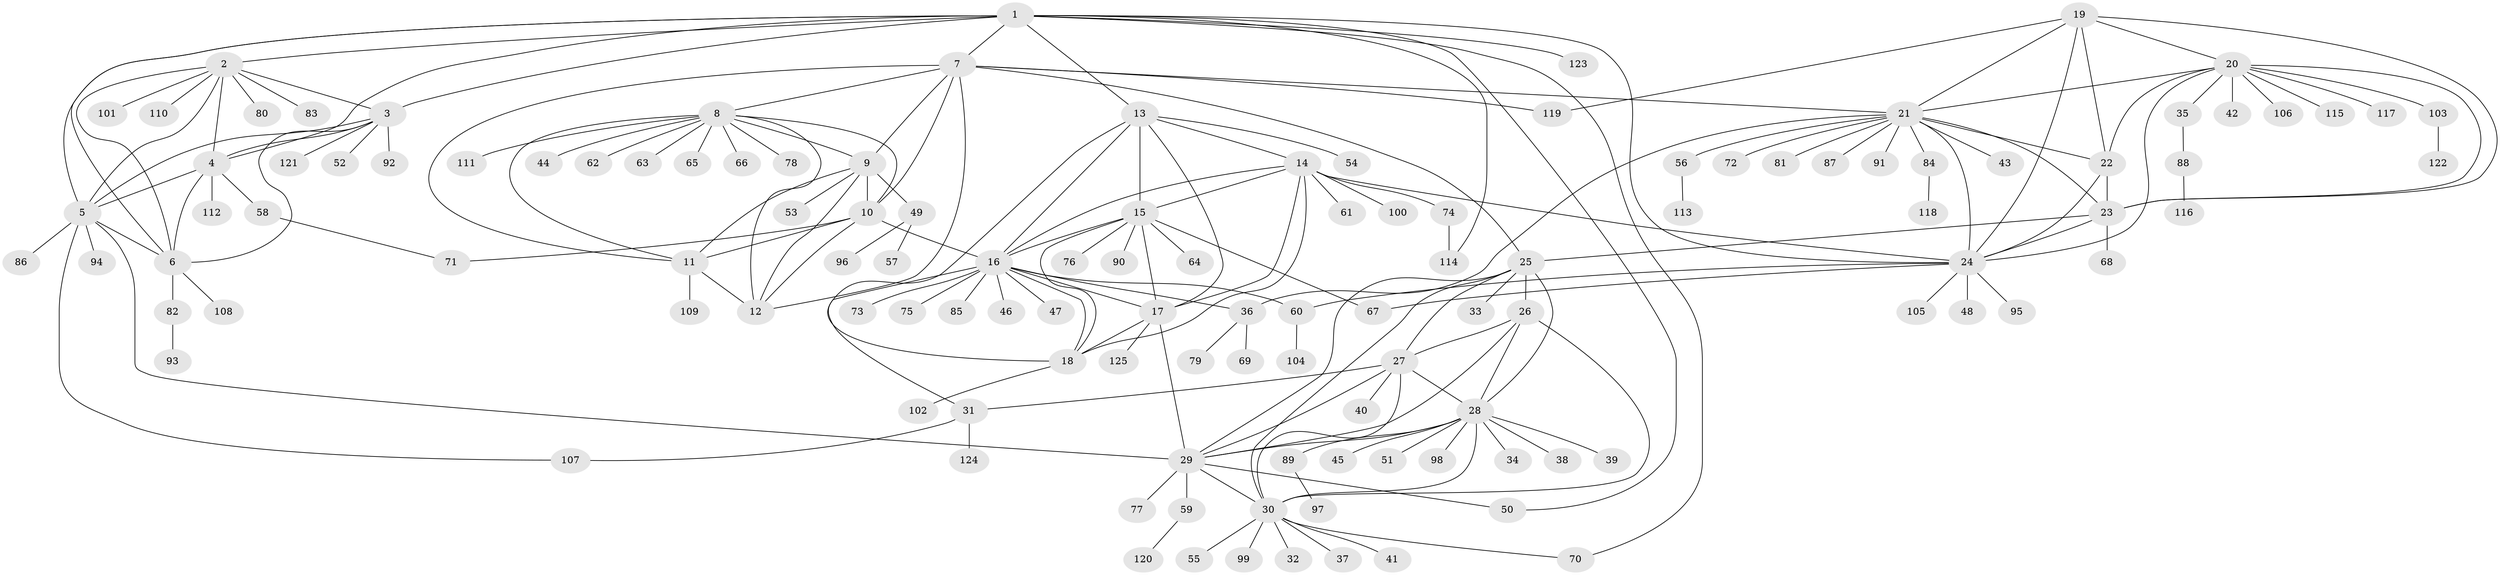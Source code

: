 // coarse degree distribution, {13: 0.020618556701030927, 7: 0.020618556701030927, 6: 0.05154639175257732, 5: 0.030927835051546393, 8: 0.020618556701030927, 10: 0.041237113402061855, 4: 0.010309278350515464, 12: 0.010309278350515464, 11: 0.010309278350515464, 9: 0.010309278350515464, 3: 0.030927835051546393, 1: 0.6391752577319587, 2: 0.10309278350515463}
// Generated by graph-tools (version 1.1) at 2025/52/02/27/25 19:52:15]
// undirected, 125 vertices, 190 edges
graph export_dot {
graph [start="1"]
  node [color=gray90,style=filled];
  1;
  2;
  3;
  4;
  5;
  6;
  7;
  8;
  9;
  10;
  11;
  12;
  13;
  14;
  15;
  16;
  17;
  18;
  19;
  20;
  21;
  22;
  23;
  24;
  25;
  26;
  27;
  28;
  29;
  30;
  31;
  32;
  33;
  34;
  35;
  36;
  37;
  38;
  39;
  40;
  41;
  42;
  43;
  44;
  45;
  46;
  47;
  48;
  49;
  50;
  51;
  52;
  53;
  54;
  55;
  56;
  57;
  58;
  59;
  60;
  61;
  62;
  63;
  64;
  65;
  66;
  67;
  68;
  69;
  70;
  71;
  72;
  73;
  74;
  75;
  76;
  77;
  78;
  79;
  80;
  81;
  82;
  83;
  84;
  85;
  86;
  87;
  88;
  89;
  90;
  91;
  92;
  93;
  94;
  95;
  96;
  97;
  98;
  99;
  100;
  101;
  102;
  103;
  104;
  105;
  106;
  107;
  108;
  109;
  110;
  111;
  112;
  113;
  114;
  115;
  116;
  117;
  118;
  119;
  120;
  121;
  122;
  123;
  124;
  125;
  1 -- 2;
  1 -- 3;
  1 -- 4;
  1 -- 5;
  1 -- 6;
  1 -- 7;
  1 -- 13;
  1 -- 24;
  1 -- 50;
  1 -- 70;
  1 -- 114;
  1 -- 123;
  2 -- 3;
  2 -- 4;
  2 -- 5;
  2 -- 6;
  2 -- 80;
  2 -- 83;
  2 -- 101;
  2 -- 110;
  3 -- 4;
  3 -- 5;
  3 -- 6;
  3 -- 52;
  3 -- 92;
  3 -- 121;
  4 -- 5;
  4 -- 6;
  4 -- 58;
  4 -- 112;
  5 -- 6;
  5 -- 29;
  5 -- 86;
  5 -- 94;
  5 -- 107;
  6 -- 82;
  6 -- 108;
  7 -- 8;
  7 -- 9;
  7 -- 10;
  7 -- 11;
  7 -- 12;
  7 -- 21;
  7 -- 25;
  7 -- 119;
  8 -- 9;
  8 -- 10;
  8 -- 11;
  8 -- 12;
  8 -- 44;
  8 -- 62;
  8 -- 63;
  8 -- 65;
  8 -- 66;
  8 -- 78;
  8 -- 111;
  9 -- 10;
  9 -- 11;
  9 -- 12;
  9 -- 49;
  9 -- 53;
  10 -- 11;
  10 -- 12;
  10 -- 16;
  10 -- 71;
  11 -- 12;
  11 -- 109;
  13 -- 14;
  13 -- 15;
  13 -- 16;
  13 -- 17;
  13 -- 18;
  13 -- 54;
  14 -- 15;
  14 -- 16;
  14 -- 17;
  14 -- 18;
  14 -- 24;
  14 -- 61;
  14 -- 74;
  14 -- 100;
  15 -- 16;
  15 -- 17;
  15 -- 18;
  15 -- 64;
  15 -- 67;
  15 -- 76;
  15 -- 90;
  16 -- 17;
  16 -- 18;
  16 -- 31;
  16 -- 36;
  16 -- 46;
  16 -- 47;
  16 -- 60;
  16 -- 73;
  16 -- 75;
  16 -- 85;
  17 -- 18;
  17 -- 29;
  17 -- 125;
  18 -- 102;
  19 -- 20;
  19 -- 21;
  19 -- 22;
  19 -- 23;
  19 -- 24;
  19 -- 119;
  20 -- 21;
  20 -- 22;
  20 -- 23;
  20 -- 24;
  20 -- 35;
  20 -- 42;
  20 -- 103;
  20 -- 106;
  20 -- 115;
  20 -- 117;
  21 -- 22;
  21 -- 23;
  21 -- 24;
  21 -- 36;
  21 -- 43;
  21 -- 56;
  21 -- 72;
  21 -- 81;
  21 -- 84;
  21 -- 87;
  21 -- 91;
  22 -- 23;
  22 -- 24;
  23 -- 24;
  23 -- 25;
  23 -- 68;
  24 -- 48;
  24 -- 60;
  24 -- 67;
  24 -- 95;
  24 -- 105;
  25 -- 26;
  25 -- 27;
  25 -- 28;
  25 -- 29;
  25 -- 30;
  25 -- 33;
  26 -- 27;
  26 -- 28;
  26 -- 29;
  26 -- 30;
  27 -- 28;
  27 -- 29;
  27 -- 30;
  27 -- 31;
  27 -- 40;
  28 -- 29;
  28 -- 30;
  28 -- 34;
  28 -- 38;
  28 -- 39;
  28 -- 45;
  28 -- 51;
  28 -- 89;
  28 -- 98;
  29 -- 30;
  29 -- 50;
  29 -- 59;
  29 -- 77;
  30 -- 32;
  30 -- 37;
  30 -- 41;
  30 -- 55;
  30 -- 70;
  30 -- 99;
  31 -- 107;
  31 -- 124;
  35 -- 88;
  36 -- 69;
  36 -- 79;
  49 -- 57;
  49 -- 96;
  56 -- 113;
  58 -- 71;
  59 -- 120;
  60 -- 104;
  74 -- 114;
  82 -- 93;
  84 -- 118;
  88 -- 116;
  89 -- 97;
  103 -- 122;
}
